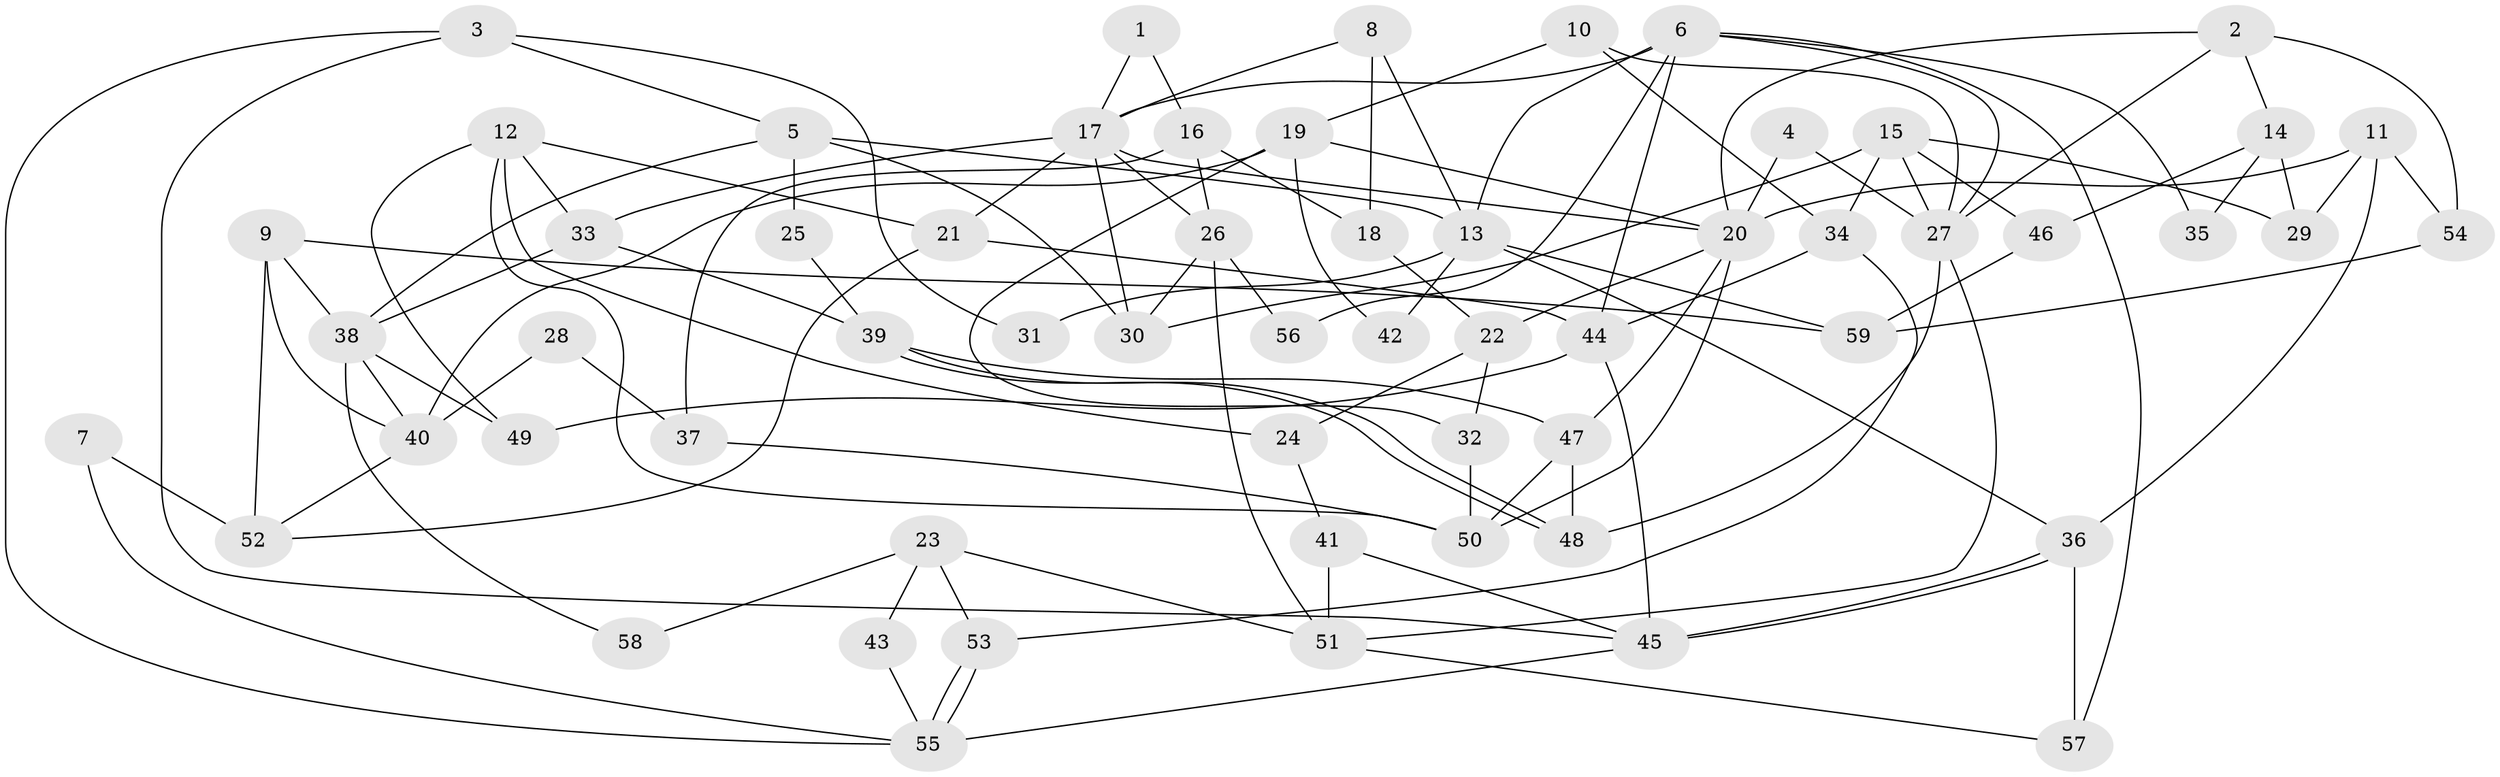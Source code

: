// Generated by graph-tools (version 1.1) at 2025/15/03/09/25 04:15:19]
// undirected, 59 vertices, 118 edges
graph export_dot {
graph [start="1"]
  node [color=gray90,style=filled];
  1;
  2;
  3;
  4;
  5;
  6;
  7;
  8;
  9;
  10;
  11;
  12;
  13;
  14;
  15;
  16;
  17;
  18;
  19;
  20;
  21;
  22;
  23;
  24;
  25;
  26;
  27;
  28;
  29;
  30;
  31;
  32;
  33;
  34;
  35;
  36;
  37;
  38;
  39;
  40;
  41;
  42;
  43;
  44;
  45;
  46;
  47;
  48;
  49;
  50;
  51;
  52;
  53;
  54;
  55;
  56;
  57;
  58;
  59;
  1 -- 16;
  1 -- 17;
  2 -- 20;
  2 -- 27;
  2 -- 14;
  2 -- 54;
  3 -- 5;
  3 -- 55;
  3 -- 31;
  3 -- 45;
  4 -- 20;
  4 -- 27;
  5 -- 38;
  5 -- 13;
  5 -- 25;
  5 -- 30;
  6 -- 17;
  6 -- 44;
  6 -- 13;
  6 -- 27;
  6 -- 35;
  6 -- 56;
  6 -- 57;
  7 -- 52;
  7 -- 55;
  8 -- 17;
  8 -- 13;
  8 -- 18;
  9 -- 38;
  9 -- 59;
  9 -- 40;
  9 -- 52;
  10 -- 27;
  10 -- 34;
  10 -- 19;
  11 -- 20;
  11 -- 54;
  11 -- 29;
  11 -- 36;
  12 -- 49;
  12 -- 50;
  12 -- 21;
  12 -- 24;
  12 -- 33;
  13 -- 36;
  13 -- 31;
  13 -- 42;
  13 -- 59;
  14 -- 29;
  14 -- 35;
  14 -- 46;
  15 -- 30;
  15 -- 27;
  15 -- 29;
  15 -- 34;
  15 -- 46;
  16 -- 26;
  16 -- 18;
  16 -- 37;
  17 -- 33;
  17 -- 26;
  17 -- 20;
  17 -- 21;
  17 -- 30;
  18 -- 22;
  19 -- 40;
  19 -- 20;
  19 -- 32;
  19 -- 42;
  20 -- 22;
  20 -- 47;
  20 -- 50;
  21 -- 44;
  21 -- 52;
  22 -- 32;
  22 -- 24;
  23 -- 51;
  23 -- 53;
  23 -- 43;
  23 -- 58;
  24 -- 41;
  25 -- 39;
  26 -- 30;
  26 -- 51;
  26 -- 56;
  27 -- 51;
  27 -- 48;
  28 -- 40;
  28 -- 37;
  32 -- 50;
  33 -- 39;
  33 -- 38;
  34 -- 44;
  34 -- 53;
  36 -- 45;
  36 -- 45;
  36 -- 57;
  37 -- 50;
  38 -- 40;
  38 -- 49;
  38 -- 58;
  39 -- 47;
  39 -- 48;
  39 -- 48;
  40 -- 52;
  41 -- 45;
  41 -- 51;
  43 -- 55;
  44 -- 45;
  44 -- 49;
  45 -- 55;
  46 -- 59;
  47 -- 48;
  47 -- 50;
  51 -- 57;
  53 -- 55;
  53 -- 55;
  54 -- 59;
}
